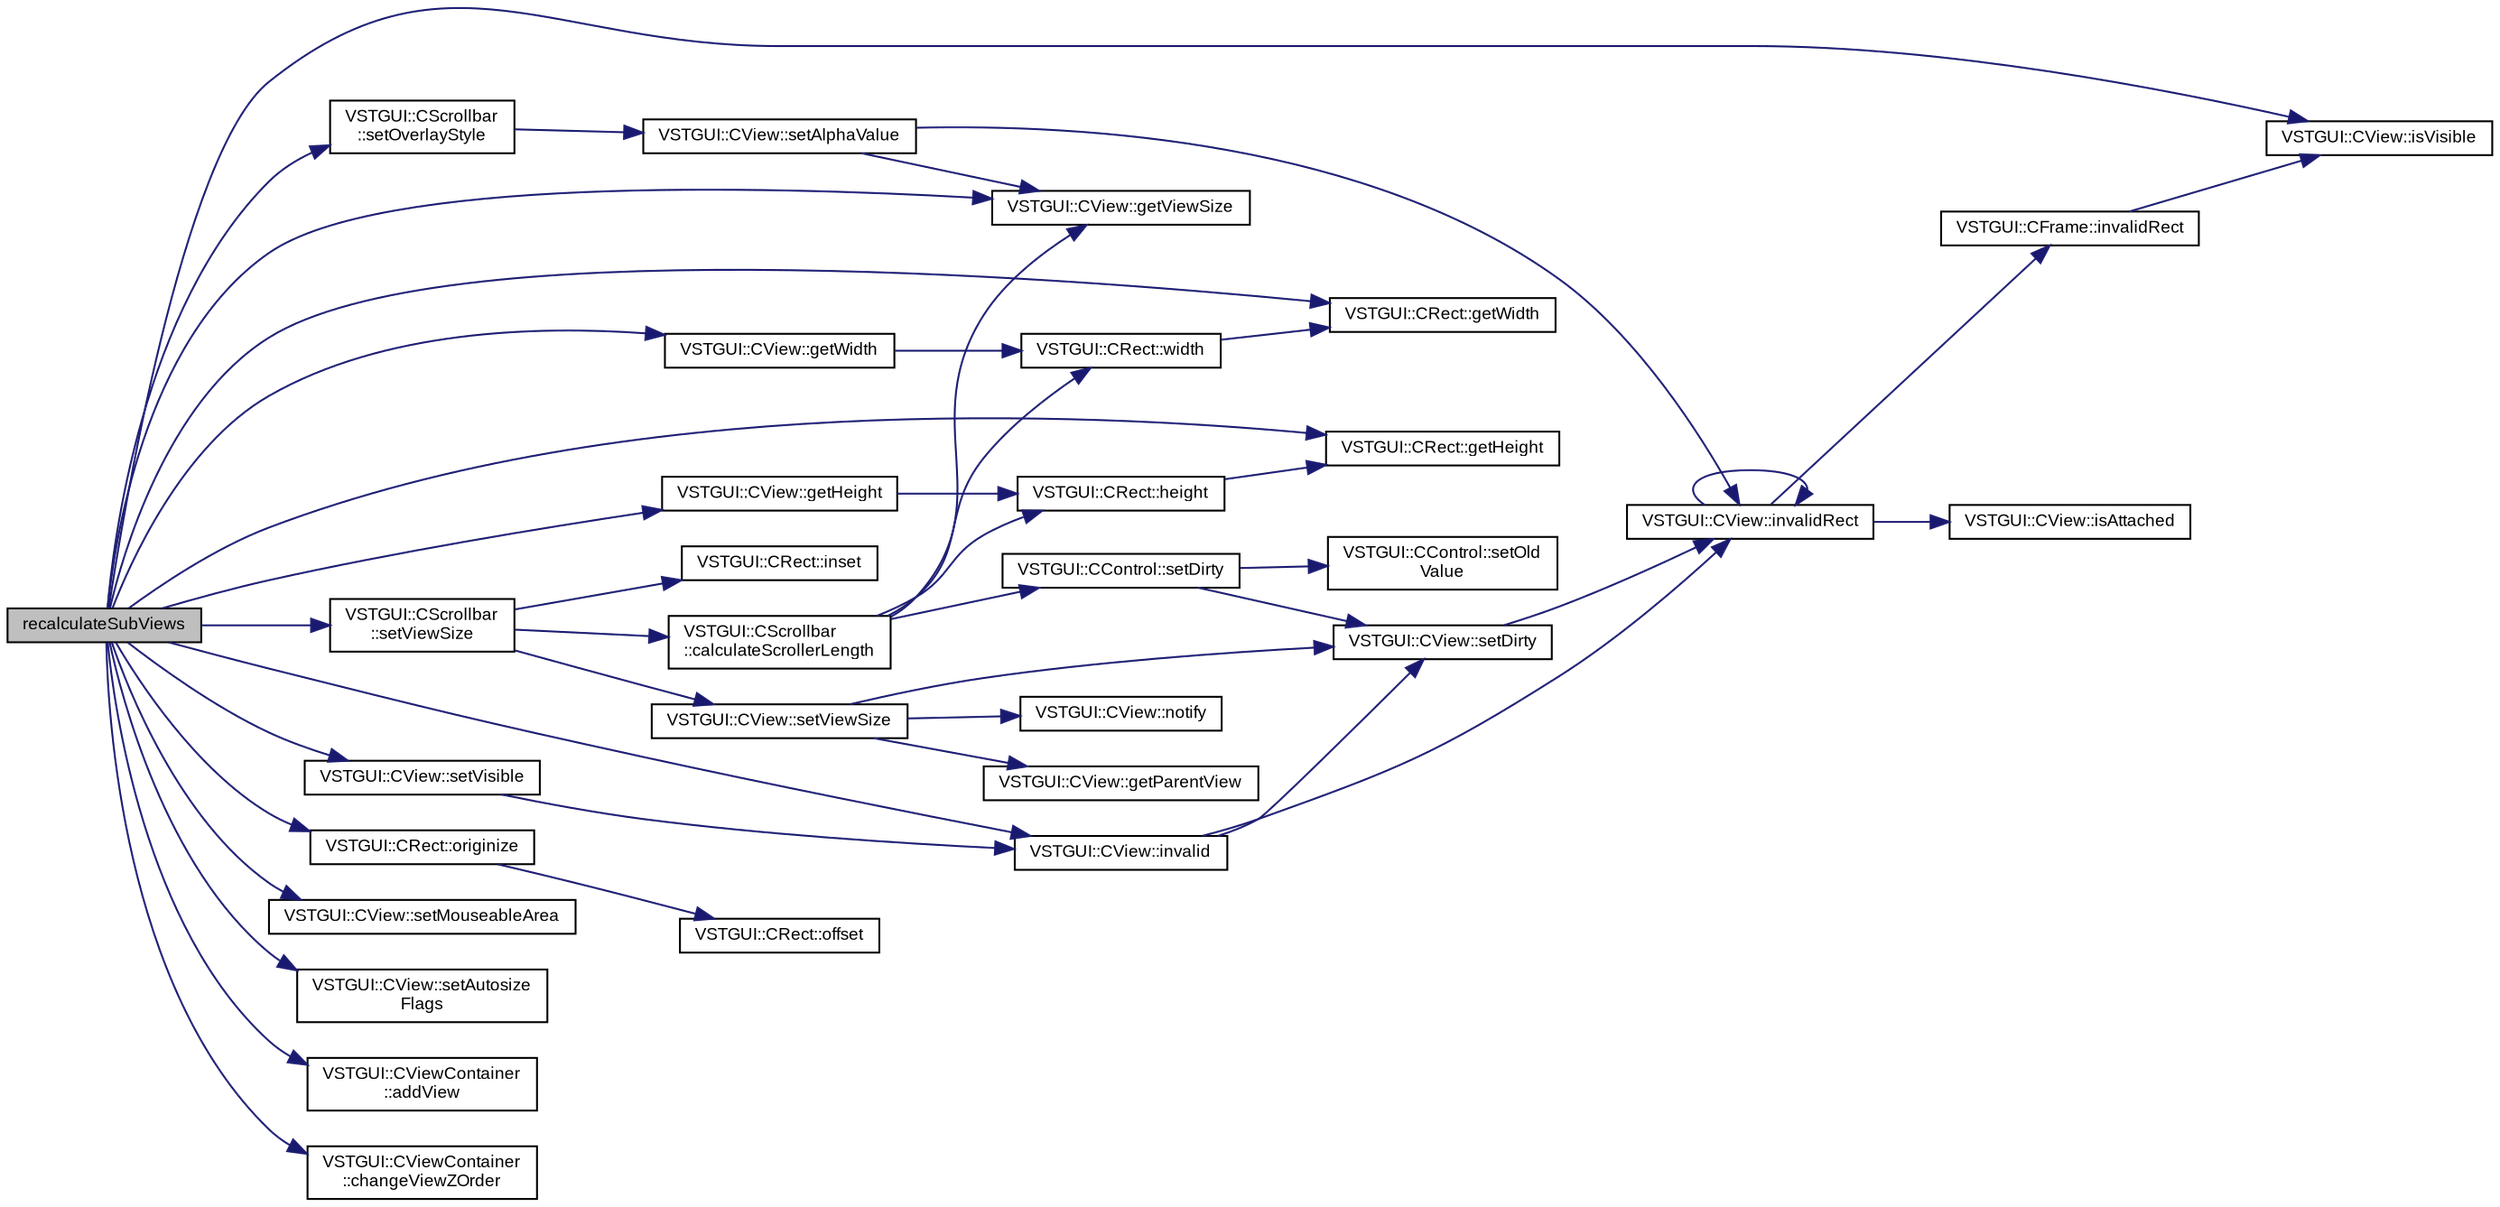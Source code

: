 digraph "recalculateSubViews"
{
  bgcolor="transparent";
  edge [fontname="Arial",fontsize="9",labelfontname="Arial",labelfontsize="9"];
  node [fontname="Arial",fontsize="9",shape=record];
  rankdir="LR";
  Node1 [label="recalculateSubViews",height=0.2,width=0.4,color="black", fillcolor="grey75", style="filled" fontcolor="black"];
  Node1 -> Node2 [color="midnightblue",fontsize="9",style="solid",fontname="Arial"];
  Node2 [label="VSTGUI::CView::getViewSize",height=0.2,width=0.4,color="black",URL="$class_v_s_t_g_u_i_1_1_c_view.html#a7b14fb07c53ccfa07dc91900f4fe01f1",tooltip="read only access to view size "];
  Node1 -> Node3 [color="midnightblue",fontsize="9",style="solid",fontname="Arial"];
  Node3 [label="VSTGUI::CView::getWidth",height=0.2,width=0.4,color="black",URL="$class_v_s_t_g_u_i_1_1_c_view.html#a8b4fe88292b8e95807a9b07a26cd1cb1",tooltip="get the width of the view "];
  Node3 -> Node4 [color="midnightblue",fontsize="9",style="solid",fontname="Arial"];
  Node4 [label="VSTGUI::CRect::width",height=0.2,width=0.4,color="black",URL="$struct_v_s_t_g_u_i_1_1_c_rect.html#aac17e64c594f7da1f088efeb1e53f114"];
  Node4 -> Node5 [color="midnightblue",fontsize="9",style="solid",fontname="Arial"];
  Node5 [label="VSTGUI::CRect::getWidth",height=0.2,width=0.4,color="black",URL="$struct_v_s_t_g_u_i_1_1_c_rect.html#a8b4fe88292b8e95807a9b07a26cd1cb1"];
  Node1 -> Node6 [color="midnightblue",fontsize="9",style="solid",fontname="Arial"];
  Node6 [label="VSTGUI::CView::getHeight",height=0.2,width=0.4,color="black",URL="$class_v_s_t_g_u_i_1_1_c_view.html#a1f4be3a475a8fb7d8defa4621c01558d",tooltip="get the height of the view "];
  Node6 -> Node7 [color="midnightblue",fontsize="9",style="solid",fontname="Arial"];
  Node7 [label="VSTGUI::CRect::height",height=0.2,width=0.4,color="black",URL="$struct_v_s_t_g_u_i_1_1_c_rect.html#a5ca7ffa8316b6835e331dfd01534ed32"];
  Node7 -> Node8 [color="midnightblue",fontsize="9",style="solid",fontname="Arial"];
  Node8 [label="VSTGUI::CRect::getHeight",height=0.2,width=0.4,color="black",URL="$struct_v_s_t_g_u_i_1_1_c_rect.html#a1f4be3a475a8fb7d8defa4621c01558d"];
  Node1 -> Node8 [color="midnightblue",fontsize="9",style="solid",fontname="Arial"];
  Node1 -> Node5 [color="midnightblue",fontsize="9",style="solid",fontname="Arial"];
  Node1 -> Node9 [color="midnightblue",fontsize="9",style="solid",fontname="Arial"];
  Node9 [label="VSTGUI::CRect::originize",height=0.2,width=0.4,color="black",URL="$struct_v_s_t_g_u_i_1_1_c_rect.html#a1b32dc8f2d2508073c26e66e32a874f0"];
  Node9 -> Node10 [color="midnightblue",fontsize="9",style="solid",fontname="Arial"];
  Node10 [label="VSTGUI::CRect::offset",height=0.2,width=0.4,color="black",URL="$struct_v_s_t_g_u_i_1_1_c_rect.html#a34e2c9a2a3f466838aadef8f924ec052"];
  Node1 -> Node11 [color="midnightblue",fontsize="9",style="solid",fontname="Arial"];
  Node11 [label="VSTGUI::CView::isVisible",height=0.2,width=0.4,color="black",URL="$class_v_s_t_g_u_i_1_1_c_view.html#a08422ee75ab02691943c1ca87e2bc563",tooltip="get visibility state "];
  Node1 -> Node12 [color="midnightblue",fontsize="9",style="solid",fontname="Arial"];
  Node12 [label="VSTGUI::CView::invalid",height=0.2,width=0.4,color="black",URL="$class_v_s_t_g_u_i_1_1_c_view.html#a51647a4891b4a9cbaf8595171c5ad3fc",tooltip="mark whole view as invalid "];
  Node12 -> Node13 [color="midnightblue",fontsize="9",style="solid",fontname="Arial"];
  Node13 [label="VSTGUI::CView::setDirty",height=0.2,width=0.4,color="black",URL="$class_v_s_t_g_u_i_1_1_c_view.html#a0f19a61606a7f547b62102310063ea76",tooltip="set the view to dirty so that it is redrawn in the next idle. Thread Safe ! "];
  Node13 -> Node14 [color="midnightblue",fontsize="9",style="solid",fontname="Arial"];
  Node14 [label="VSTGUI::CView::invalidRect",height=0.2,width=0.4,color="black",URL="$class_v_s_t_g_u_i_1_1_c_view.html#ad414ba3d5e64f9fdc11309e05266ffcf",tooltip="mark rect as invalid "];
  Node14 -> Node15 [color="midnightblue",fontsize="9",style="solid",fontname="Arial"];
  Node15 [label="VSTGUI::CView::isAttached",height=0.2,width=0.4,color="black",URL="$class_v_s_t_g_u_i_1_1_c_view.html#a1b7f04ee36bdaecd09a2625370dc90d8",tooltip="is view attached to a parentView "];
  Node14 -> Node14 [color="midnightblue",fontsize="9",style="solid",fontname="Arial"];
  Node14 -> Node16 [color="midnightblue",fontsize="9",style="solid",fontname="Arial"];
  Node16 [label="VSTGUI::CFrame::invalidRect",height=0.2,width=0.4,color="black",URL="$class_v_s_t_g_u_i_1_1_c_frame.html#ad414ba3d5e64f9fdc11309e05266ffcf",tooltip="mark rect as invalid "];
  Node16 -> Node11 [color="midnightblue",fontsize="9",style="solid",fontname="Arial"];
  Node12 -> Node14 [color="midnightblue",fontsize="9",style="solid",fontname="Arial"];
  Node1 -> Node17 [color="midnightblue",fontsize="9",style="solid",fontname="Arial"];
  Node17 [label="VSTGUI::CScrollbar\l::setViewSize",height=0.2,width=0.4,color="black",URL="$class_v_s_t_g_u_i_1_1_c_scrollbar.html#a943751763fe1c3e3a6a6da8e0f6c4daf",tooltip="set views size "];
  Node17 -> Node18 [color="midnightblue",fontsize="9",style="solid",fontname="Arial"];
  Node18 [label="VSTGUI::CRect::inset",height=0.2,width=0.4,color="black",URL="$struct_v_s_t_g_u_i_1_1_c_rect.html#ac2a8fe4733138e609b3804a115794035"];
  Node17 -> Node19 [color="midnightblue",fontsize="9",style="solid",fontname="Arial"];
  Node19 [label="VSTGUI::CView::setViewSize",height=0.2,width=0.4,color="black",URL="$class_v_s_t_g_u_i_1_1_c_view.html#ada1ffb857aa147620f2d01522b37569d",tooltip="set views size "];
  Node19 -> Node13 [color="midnightblue",fontsize="9",style="solid",fontname="Arial"];
  Node19 -> Node20 [color="midnightblue",fontsize="9",style="solid",fontname="Arial"];
  Node20 [label="VSTGUI::CView::getParentView",height=0.2,width=0.4,color="black",URL="$class_v_s_t_g_u_i_1_1_c_view.html#ac45407fc7304ee33c5729fa04edaea76",tooltip="get parent view "];
  Node19 -> Node21 [color="midnightblue",fontsize="9",style="solid",fontname="Arial"];
  Node21 [label="VSTGUI::CView::notify",height=0.2,width=0.4,color="black",URL="$class_v_s_t_g_u_i_1_1_c_view.html#a15414e56ad0060f4b50f81ff44ad2a3e"];
  Node17 -> Node22 [color="midnightblue",fontsize="9",style="solid",fontname="Arial"];
  Node22 [label="VSTGUI::CScrollbar\l::calculateScrollerLength",height=0.2,width=0.4,color="black",URL="$class_v_s_t_g_u_i_1_1_c_scrollbar.html#acc72c9f8d30e67d0c13c7a16a2aff207"];
  Node22 -> Node2 [color="midnightblue",fontsize="9",style="solid",fontname="Arial"];
  Node22 -> Node4 [color="midnightblue",fontsize="9",style="solid",fontname="Arial"];
  Node22 -> Node7 [color="midnightblue",fontsize="9",style="solid",fontname="Arial"];
  Node22 -> Node23 [color="midnightblue",fontsize="9",style="solid",fontname="Arial"];
  Node23 [label="VSTGUI::CControl::setDirty",height=0.2,width=0.4,color="black",URL="$class_v_s_t_g_u_i_1_1_c_control.html#a0f19a61606a7f547b62102310063ea76",tooltip="set the view to dirty so that it is redrawn in the next idle. Thread Safe ! "];
  Node23 -> Node13 [color="midnightblue",fontsize="9",style="solid",fontname="Arial"];
  Node23 -> Node24 [color="midnightblue",fontsize="9",style="solid",fontname="Arial"];
  Node24 [label="VSTGUI::CControl::setOld\lValue",height=0.2,width=0.4,color="black",URL="$class_v_s_t_g_u_i_1_1_c_control.html#afc823b522376ef0a986cf37be77704d5"];
  Node1 -> Node25 [color="midnightblue",fontsize="9",style="solid",fontname="Arial"];
  Node25 [label="VSTGUI::CView::setMouseableArea",height=0.2,width=0.4,color="black",URL="$class_v_s_t_g_u_i_1_1_c_view.html#aaf7594f7b73a027e5895469cbce92103",tooltip="set the area in which the view reacts to the mouse "];
  Node1 -> Node26 [color="midnightblue",fontsize="9",style="solid",fontname="Arial"];
  Node26 [label="VSTGUI::CView::setVisible",height=0.2,width=0.4,color="black",URL="$class_v_s_t_g_u_i_1_1_c_view.html#ae7b11de49c83518bc4e91feb6c2e9b9f",tooltip="set visibility state "];
  Node26 -> Node12 [color="midnightblue",fontsize="9",style="solid",fontname="Arial"];
  Node1 -> Node27 [color="midnightblue",fontsize="9",style="solid",fontname="Arial"];
  Node27 [label="VSTGUI::CView::setAutosize\lFlags",height=0.2,width=0.4,color="black",URL="$class_v_s_t_g_u_i_1_1_c_view.html#a8b132bc89c5168ff1601ac77aad7afbb",tooltip="set autosize flags "];
  Node1 -> Node28 [color="midnightblue",fontsize="9",style="solid",fontname="Arial"];
  Node28 [label="VSTGUI::CViewContainer\l::addView",height=0.2,width=0.4,color="black",URL="$class_v_s_t_g_u_i_1_1_c_view_container.html#aa3f0bcc0a5ac5c2a62405f6899dda689",tooltip="add a child view "];
  Node1 -> Node29 [color="midnightblue",fontsize="9",style="solid",fontname="Arial"];
  Node29 [label="VSTGUI::CScrollbar\l::setOverlayStyle",height=0.2,width=0.4,color="black",URL="$class_v_s_t_g_u_i_1_1_c_scrollbar.html#ab3bf743a97ae2693a2d4856d9ffe419c"];
  Node29 -> Node30 [color="midnightblue",fontsize="9",style="solid",fontname="Arial"];
  Node30 [label="VSTGUI::CView::setAlphaValue",height=0.2,width=0.4,color="black",URL="$class_v_s_t_g_u_i_1_1_c_view.html#a231289d0aa4c6c85931a822afab8b2bf",tooltip="set alpha value which will be applied when drawing this view "];
  Node30 -> Node14 [color="midnightblue",fontsize="9",style="solid",fontname="Arial"];
  Node30 -> Node2 [color="midnightblue",fontsize="9",style="solid",fontname="Arial"];
  Node1 -> Node31 [color="midnightblue",fontsize="9",style="solid",fontname="Arial"];
  Node31 [label="VSTGUI::CViewContainer\l::changeViewZOrder",height=0.2,width=0.4,color="black",URL="$class_v_s_t_g_u_i_1_1_c_view_container.html#ac76661a805f495e424dcaf009f7594fa",tooltip="change view z order position "];
}
